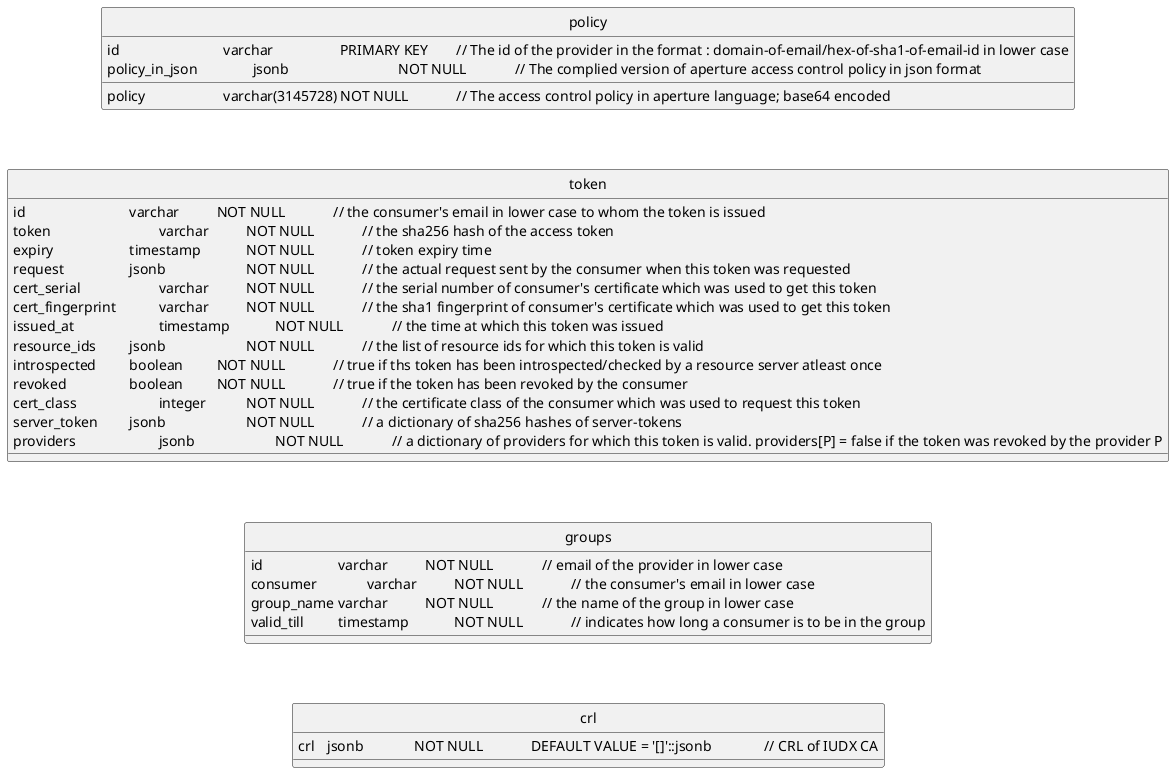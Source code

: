 @startuml
skinparam monochrome true
hide circle

entity policy {
	id				varchar			PRIMARY KEY	// The id of the provider in the format : domain-of-email/hex-of-sha1-of-email-id in lower case
	policy			varchar(3145728)	NOT NULL		// The access control policy in aperture language; base64 encoded
	policy_in_json		jsonb				NOT NULL		// The complied version of aperture access control policy in json format
}

entity token {
	id				varchar		NOT NULL		// the consumer's email in lower case to whom the token is issued
	token				varchar		NOT NULL		// the sha256 hash of the access token
	expiry			timestamp		NOT NULL		// token expiry time
	request			jsonb			NOT NULL		// the actual request sent by the consumer when this token was requested
	cert_serial			varchar		NOT NULL		// the serial number of consumer's certificate which was used to get this token
	cert_fingerprint		varchar		NOT NULL		// the sha1 fingerprint of consumer's certificate which was used to get this token 
	issued_at			timestamp		NOT NULL		// the time at which this token was issued
	resource_ids		jsonb			NOT NULL		// the list of resource ids for which this token is valid
	introspected		boolean		NOT NULL		// true if ths token has been introspected/checked by a resource server atleast once
	revoked			boolean		NOT NULL		// true if the token has been revoked by the consumer
	cert_class			integer		NOT NULL		// the certificate class of the consumer which was used to request this token
	server_token		jsonb			NOT NULL		// a dictionary of sha256 hashes of server-tokens
	providers			jsonb			NOT NULL		// a dictionary of providers for which this token is valid. providers[P] = false if the token was revoked by the provider P
}

entity groups {
	id			varchar		NOT NULL		// email of the provider in lower case
	consumer		varchar		NOT NULL		// the consumer's email in lower case
	group_name	varchar		NOT NULL		// the name of the group in lower case
	valid_till		timestamp		NOT NULL		// indicates how long a consumer is to be in the group
}

entity crl {
	crl	jsonb		NOT NULL		DEFAULT VALUE = '[]'::jsonb		// CRL of IUDX CA
}

policy -[hidden]- token 
token -[hidden]- groups 
groups -[hidden]- crl
@enduml
